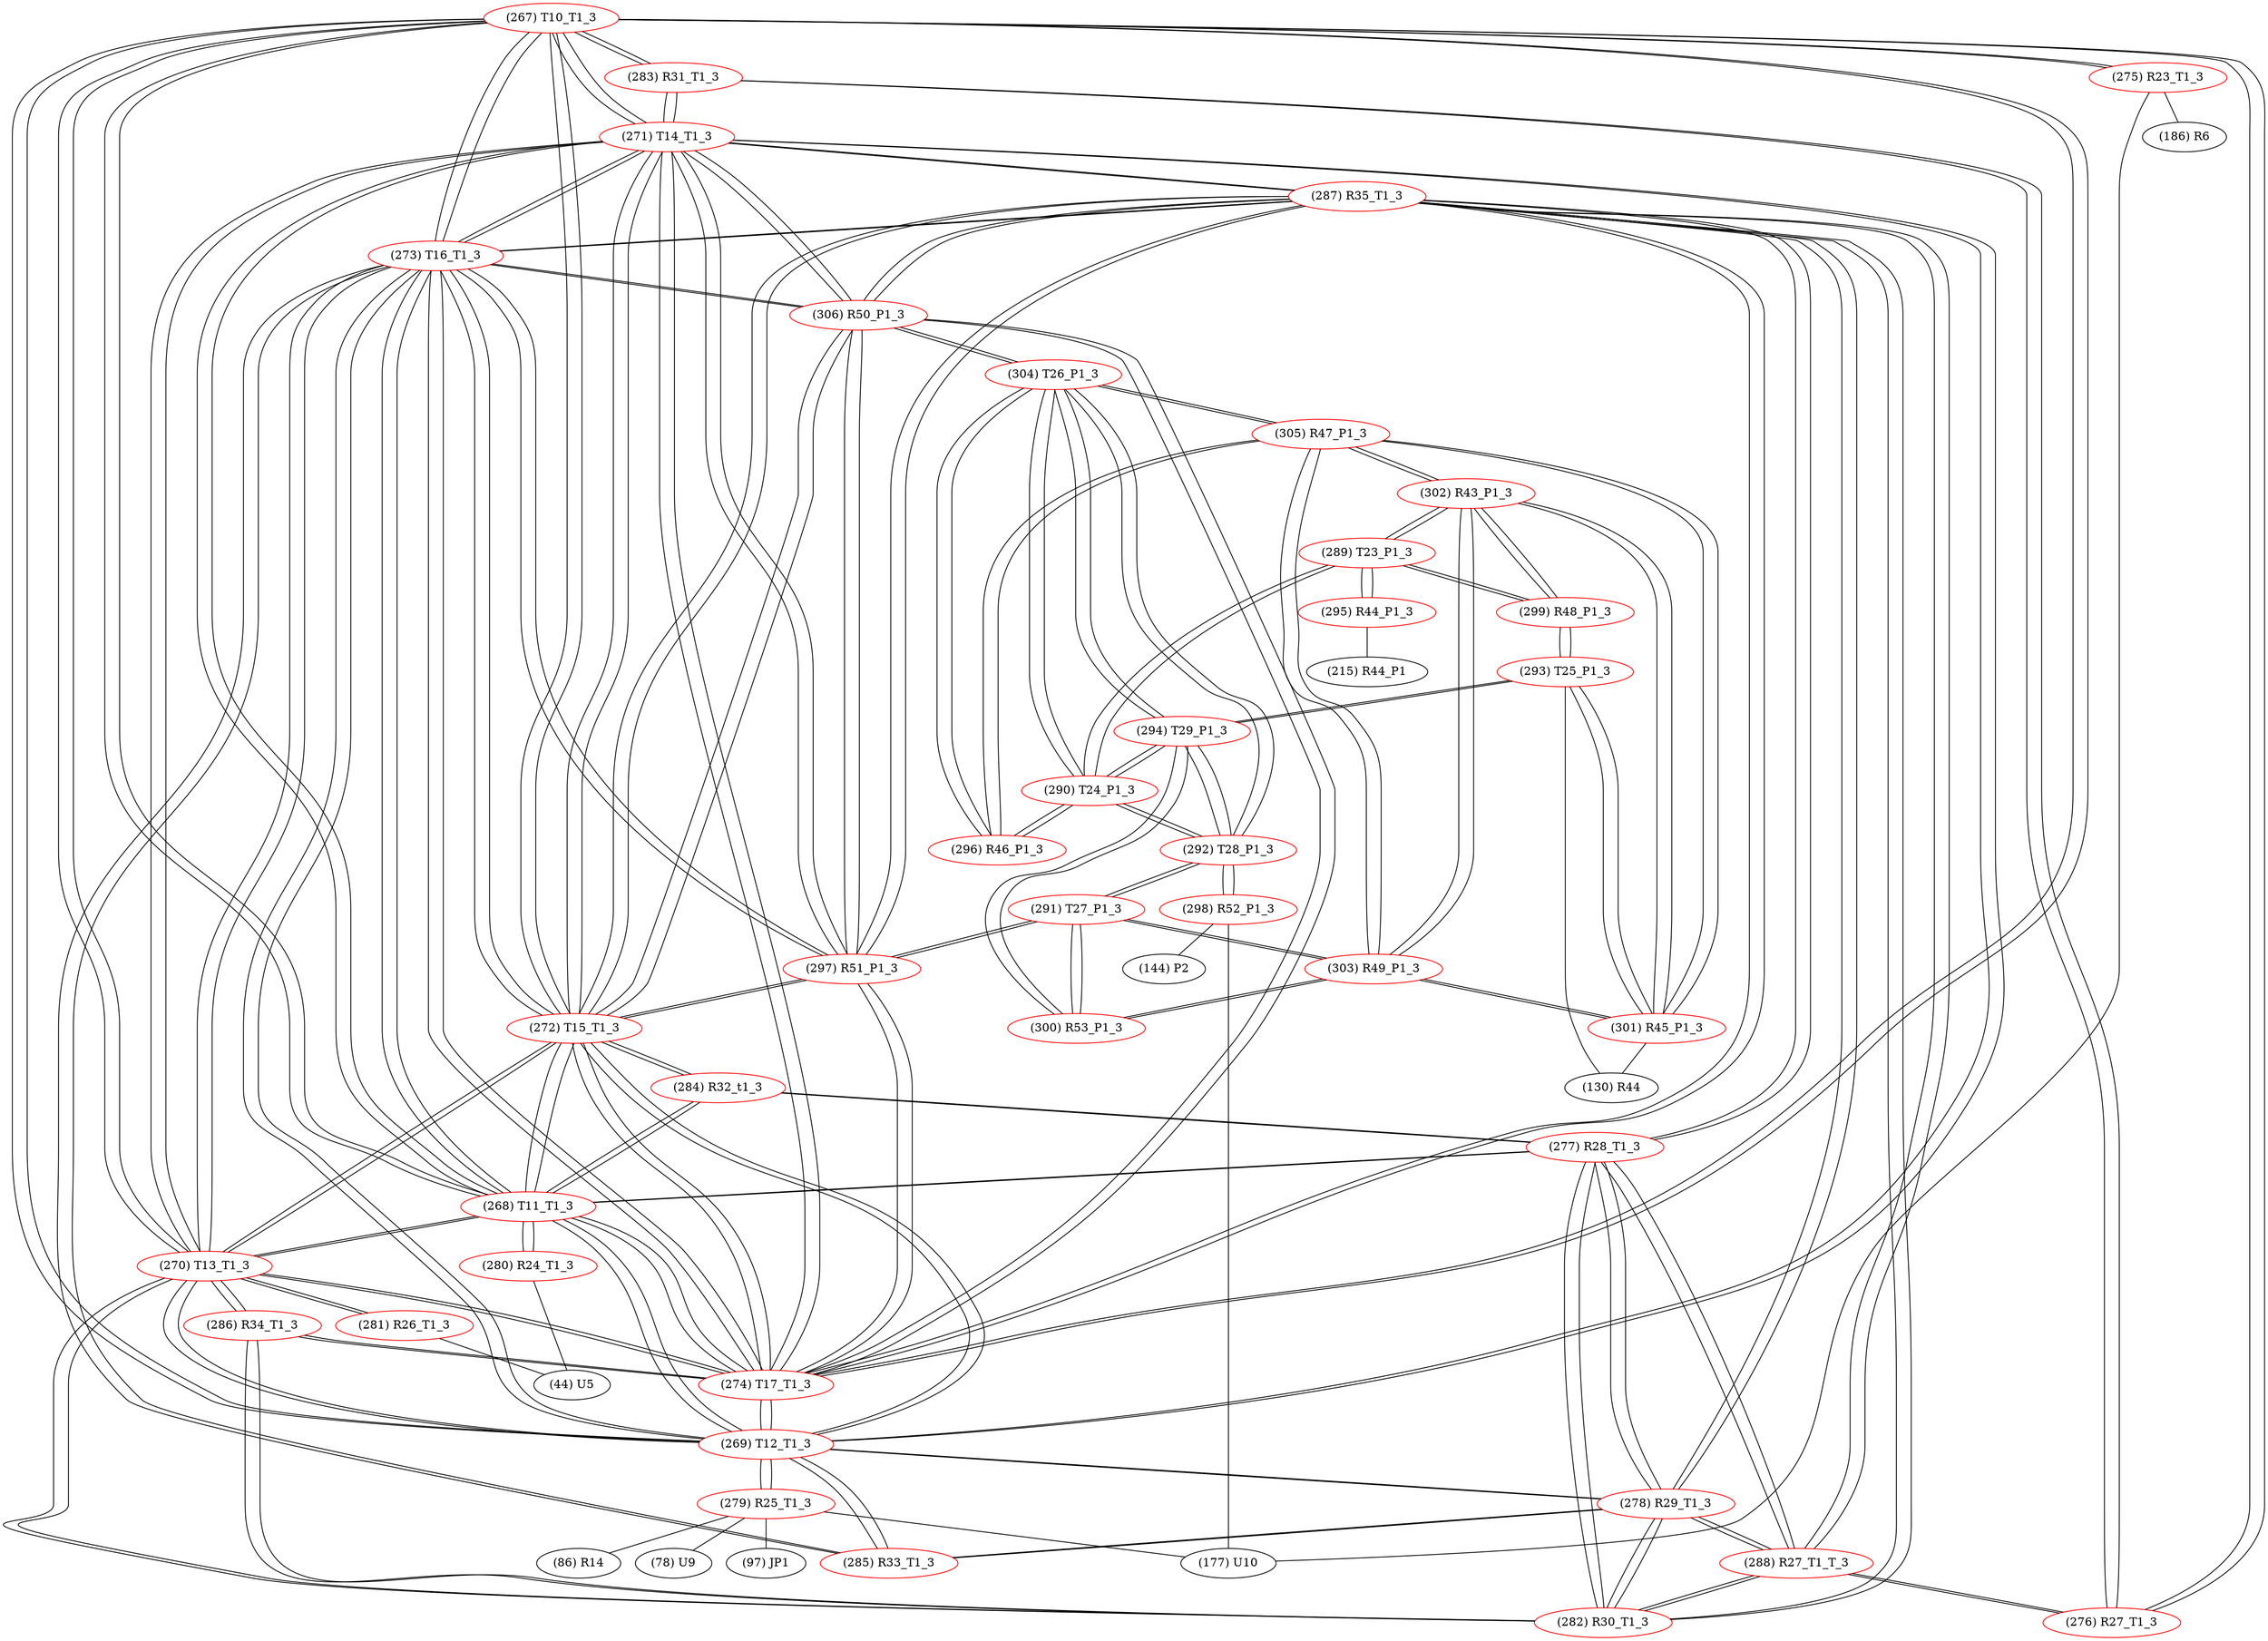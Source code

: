 graph {
	267 [label="(267) T10_T1_3" color=red]
	275 [label="(275) R23_T1_3"]
	283 [label="(283) R31_T1_3"]
	276 [label="(276) R27_T1_3"]
	273 [label="(273) T16_T1_3"]
	274 [label="(274) T17_T1_3"]
	272 [label="(272) T15_T1_3"]
	269 [label="(269) T12_T1_3"]
	271 [label="(271) T14_T1_3"]
	270 [label="(270) T13_T1_3"]
	268 [label="(268) T11_T1_3"]
	268 [label="(268) T11_T1_3" color=red]
	280 [label="(280) R24_T1_3"]
	277 [label="(277) R28_T1_3"]
	284 [label="(284) R32_t1_3"]
	267 [label="(267) T10_T1_3"]
	273 [label="(273) T16_T1_3"]
	274 [label="(274) T17_T1_3"]
	272 [label="(272) T15_T1_3"]
	269 [label="(269) T12_T1_3"]
	271 [label="(271) T14_T1_3"]
	270 [label="(270) T13_T1_3"]
	269 [label="(269) T12_T1_3" color=red]
	285 [label="(285) R33_T1_3"]
	278 [label="(278) R29_T1_3"]
	279 [label="(279) R25_T1_3"]
	267 [label="(267) T10_T1_3"]
	273 [label="(273) T16_T1_3"]
	274 [label="(274) T17_T1_3"]
	272 [label="(272) T15_T1_3"]
	271 [label="(271) T14_T1_3"]
	270 [label="(270) T13_T1_3"]
	268 [label="(268) T11_T1_3"]
	270 [label="(270) T13_T1_3" color=red]
	282 [label="(282) R30_T1_3"]
	286 [label="(286) R34_T1_3"]
	281 [label="(281) R26_T1_3"]
	267 [label="(267) T10_T1_3"]
	273 [label="(273) T16_T1_3"]
	274 [label="(274) T17_T1_3"]
	272 [label="(272) T15_T1_3"]
	269 [label="(269) T12_T1_3"]
	271 [label="(271) T14_T1_3"]
	268 [label="(268) T11_T1_3"]
	271 [label="(271) T14_T1_3" color=red]
	267 [label="(267) T10_T1_3"]
	273 [label="(273) T16_T1_3"]
	274 [label="(274) T17_T1_3"]
	272 [label="(272) T15_T1_3"]
	269 [label="(269) T12_T1_3"]
	270 [label="(270) T13_T1_3"]
	268 [label="(268) T11_T1_3"]
	283 [label="(283) R31_T1_3"]
	297 [label="(297) R51_P1_3"]
	306 [label="(306) R50_P1_3"]
	287 [label="(287) R35_T1_3"]
	272 [label="(272) T15_T1_3" color=red]
	284 [label="(284) R32_t1_3"]
	267 [label="(267) T10_T1_3"]
	273 [label="(273) T16_T1_3"]
	274 [label="(274) T17_T1_3"]
	269 [label="(269) T12_T1_3"]
	271 [label="(271) T14_T1_3"]
	270 [label="(270) T13_T1_3"]
	268 [label="(268) T11_T1_3"]
	297 [label="(297) R51_P1_3"]
	306 [label="(306) R50_P1_3"]
	287 [label="(287) R35_T1_3"]
	273 [label="(273) T16_T1_3" color=red]
	285 [label="(285) R33_T1_3"]
	267 [label="(267) T10_T1_3"]
	274 [label="(274) T17_T1_3"]
	272 [label="(272) T15_T1_3"]
	269 [label="(269) T12_T1_3"]
	271 [label="(271) T14_T1_3"]
	270 [label="(270) T13_T1_3"]
	268 [label="(268) T11_T1_3"]
	297 [label="(297) R51_P1_3"]
	306 [label="(306) R50_P1_3"]
	287 [label="(287) R35_T1_3"]
	274 [label="(274) T17_T1_3" color=red]
	286 [label="(286) R34_T1_3"]
	267 [label="(267) T10_T1_3"]
	273 [label="(273) T16_T1_3"]
	272 [label="(272) T15_T1_3"]
	269 [label="(269) T12_T1_3"]
	271 [label="(271) T14_T1_3"]
	270 [label="(270) T13_T1_3"]
	268 [label="(268) T11_T1_3"]
	297 [label="(297) R51_P1_3"]
	306 [label="(306) R50_P1_3"]
	287 [label="(287) R35_T1_3"]
	275 [label="(275) R23_T1_3" color=red]
	186 [label="(186) R6"]
	177 [label="(177) U10"]
	267 [label="(267) T10_T1_3"]
	276 [label="(276) R27_T1_3" color=red]
	267 [label="(267) T10_T1_3"]
	283 [label="(283) R31_T1_3"]
	288 [label="(288) R27_T1_T_3"]
	277 [label="(277) R28_T1_3" color=red]
	282 [label="(282) R30_T1_3"]
	287 [label="(287) R35_T1_3"]
	278 [label="(278) R29_T1_3"]
	288 [label="(288) R27_T1_T_3"]
	268 [label="(268) T11_T1_3"]
	284 [label="(284) R32_t1_3"]
	278 [label="(278) R29_T1_3" color=red]
	282 [label="(282) R30_T1_3"]
	287 [label="(287) R35_T1_3"]
	277 [label="(277) R28_T1_3"]
	288 [label="(288) R27_T1_T_3"]
	285 [label="(285) R33_T1_3"]
	269 [label="(269) T12_T1_3"]
	279 [label="(279) R25_T1_3" color=red]
	97 [label="(97) JP1"]
	86 [label="(86) R14"]
	177 [label="(177) U10"]
	78 [label="(78) U9"]
	269 [label="(269) T12_T1_3"]
	280 [label="(280) R24_T1_3" color=red]
	44 [label="(44) U5"]
	268 [label="(268) T11_T1_3"]
	281 [label="(281) R26_T1_3" color=red]
	44 [label="(44) U5"]
	270 [label="(270) T13_T1_3"]
	282 [label="(282) R30_T1_3" color=red]
	287 [label="(287) R35_T1_3"]
	278 [label="(278) R29_T1_3"]
	277 [label="(277) R28_T1_3"]
	288 [label="(288) R27_T1_T_3"]
	286 [label="(286) R34_T1_3"]
	270 [label="(270) T13_T1_3"]
	283 [label="(283) R31_T1_3" color=red]
	267 [label="(267) T10_T1_3"]
	276 [label="(276) R27_T1_3"]
	271 [label="(271) T14_T1_3"]
	284 [label="(284) R32_t1_3" color=red]
	272 [label="(272) T15_T1_3"]
	268 [label="(268) T11_T1_3"]
	277 [label="(277) R28_T1_3"]
	285 [label="(285) R33_T1_3" color=red]
	273 [label="(273) T16_T1_3"]
	278 [label="(278) R29_T1_3"]
	269 [label="(269) T12_T1_3"]
	286 [label="(286) R34_T1_3" color=red]
	274 [label="(274) T17_T1_3"]
	282 [label="(282) R30_T1_3"]
	270 [label="(270) T13_T1_3"]
	287 [label="(287) R35_T1_3" color=red]
	282 [label="(282) R30_T1_3"]
	278 [label="(278) R29_T1_3"]
	277 [label="(277) R28_T1_3"]
	288 [label="(288) R27_T1_T_3"]
	297 [label="(297) R51_P1_3"]
	306 [label="(306) R50_P1_3"]
	274 [label="(274) T17_T1_3"]
	273 [label="(273) T16_T1_3"]
	272 [label="(272) T15_T1_3"]
	271 [label="(271) T14_T1_3"]
	288 [label="(288) R27_T1_T_3" color=red]
	282 [label="(282) R30_T1_3"]
	287 [label="(287) R35_T1_3"]
	278 [label="(278) R29_T1_3"]
	277 [label="(277) R28_T1_3"]
	276 [label="(276) R27_T1_3"]
	289 [label="(289) T23_P1_3" color=red]
	299 [label="(299) R48_P1_3"]
	302 [label="(302) R43_P1_3"]
	290 [label="(290) T24_P1_3"]
	295 [label="(295) R44_P1_3"]
	290 [label="(290) T24_P1_3" color=red]
	304 [label="(304) T26_P1_3"]
	294 [label="(294) T29_P1_3"]
	292 [label="(292) T28_P1_3"]
	296 [label="(296) R46_P1_3"]
	289 [label="(289) T23_P1_3"]
	291 [label="(291) T27_P1_3" color=red]
	297 [label="(297) R51_P1_3"]
	292 [label="(292) T28_P1_3"]
	300 [label="(300) R53_P1_3"]
	303 [label="(303) R49_P1_3"]
	292 [label="(292) T28_P1_3" color=red]
	304 [label="(304) T26_P1_3"]
	290 [label="(290) T24_P1_3"]
	294 [label="(294) T29_P1_3"]
	298 [label="(298) R52_P1_3"]
	291 [label="(291) T27_P1_3"]
	293 [label="(293) T25_P1_3" color=red]
	294 [label="(294) T29_P1_3"]
	299 [label="(299) R48_P1_3"]
	301 [label="(301) R45_P1_3"]
	130 [label="(130) R44"]
	294 [label="(294) T29_P1_3" color=red]
	304 [label="(304) T26_P1_3"]
	290 [label="(290) T24_P1_3"]
	292 [label="(292) T28_P1_3"]
	293 [label="(293) T25_P1_3"]
	300 [label="(300) R53_P1_3"]
	295 [label="(295) R44_P1_3" color=red]
	215 [label="(215) R44_P1"]
	289 [label="(289) T23_P1_3"]
	296 [label="(296) R46_P1_3" color=red]
	304 [label="(304) T26_P1_3"]
	305 [label="(305) R47_P1_3"]
	290 [label="(290) T24_P1_3"]
	297 [label="(297) R51_P1_3" color=red]
	291 [label="(291) T27_P1_3"]
	306 [label="(306) R50_P1_3"]
	274 [label="(274) T17_T1_3"]
	287 [label="(287) R35_T1_3"]
	273 [label="(273) T16_T1_3"]
	272 [label="(272) T15_T1_3"]
	271 [label="(271) T14_T1_3"]
	298 [label="(298) R52_P1_3" color=red]
	144 [label="(144) P2"]
	177 [label="(177) U10"]
	292 [label="(292) T28_P1_3"]
	299 [label="(299) R48_P1_3" color=red]
	293 [label="(293) T25_P1_3"]
	289 [label="(289) T23_P1_3"]
	302 [label="(302) R43_P1_3"]
	300 [label="(300) R53_P1_3" color=red]
	294 [label="(294) T29_P1_3"]
	291 [label="(291) T27_P1_3"]
	303 [label="(303) R49_P1_3"]
	301 [label="(301) R45_P1_3" color=red]
	305 [label="(305) R47_P1_3"]
	302 [label="(302) R43_P1_3"]
	303 [label="(303) R49_P1_3"]
	293 [label="(293) T25_P1_3"]
	130 [label="(130) R44"]
	302 [label="(302) R43_P1_3" color=red]
	299 [label="(299) R48_P1_3"]
	289 [label="(289) T23_P1_3"]
	305 [label="(305) R47_P1_3"]
	301 [label="(301) R45_P1_3"]
	303 [label="(303) R49_P1_3"]
	303 [label="(303) R49_P1_3" color=red]
	305 [label="(305) R47_P1_3"]
	301 [label="(301) R45_P1_3"]
	302 [label="(302) R43_P1_3"]
	291 [label="(291) T27_P1_3"]
	300 [label="(300) R53_P1_3"]
	304 [label="(304) T26_P1_3" color=red]
	306 [label="(306) R50_P1_3"]
	290 [label="(290) T24_P1_3"]
	294 [label="(294) T29_P1_3"]
	292 [label="(292) T28_P1_3"]
	296 [label="(296) R46_P1_3"]
	305 [label="(305) R47_P1_3"]
	305 [label="(305) R47_P1_3" color=red]
	301 [label="(301) R45_P1_3"]
	302 [label="(302) R43_P1_3"]
	303 [label="(303) R49_P1_3"]
	304 [label="(304) T26_P1_3"]
	296 [label="(296) R46_P1_3"]
	306 [label="(306) R50_P1_3" color=red]
	304 [label="(304) T26_P1_3"]
	297 [label="(297) R51_P1_3"]
	274 [label="(274) T17_T1_3"]
	287 [label="(287) R35_T1_3"]
	273 [label="(273) T16_T1_3"]
	272 [label="(272) T15_T1_3"]
	271 [label="(271) T14_T1_3"]
	267 -- 275
	267 -- 283
	267 -- 276
	267 -- 273
	267 -- 274
	267 -- 272
	267 -- 269
	267 -- 271
	267 -- 270
	267 -- 268
	268 -- 280
	268 -- 277
	268 -- 284
	268 -- 267
	268 -- 273
	268 -- 274
	268 -- 272
	268 -- 269
	268 -- 271
	268 -- 270
	269 -- 285
	269 -- 278
	269 -- 279
	269 -- 267
	269 -- 273
	269 -- 274
	269 -- 272
	269 -- 271
	269 -- 270
	269 -- 268
	270 -- 282
	270 -- 286
	270 -- 281
	270 -- 267
	270 -- 273
	270 -- 274
	270 -- 272
	270 -- 269
	270 -- 271
	270 -- 268
	271 -- 267
	271 -- 273
	271 -- 274
	271 -- 272
	271 -- 269
	271 -- 270
	271 -- 268
	271 -- 283
	271 -- 297
	271 -- 306
	271 -- 287
	272 -- 284
	272 -- 267
	272 -- 273
	272 -- 274
	272 -- 269
	272 -- 271
	272 -- 270
	272 -- 268
	272 -- 297
	272 -- 306
	272 -- 287
	273 -- 285
	273 -- 267
	273 -- 274
	273 -- 272
	273 -- 269
	273 -- 271
	273 -- 270
	273 -- 268
	273 -- 297
	273 -- 306
	273 -- 287
	274 -- 286
	274 -- 267
	274 -- 273
	274 -- 272
	274 -- 269
	274 -- 271
	274 -- 270
	274 -- 268
	274 -- 297
	274 -- 306
	274 -- 287
	275 -- 186
	275 -- 177
	275 -- 267
	276 -- 267
	276 -- 283
	276 -- 288
	277 -- 282
	277 -- 287
	277 -- 278
	277 -- 288
	277 -- 268
	277 -- 284
	278 -- 282
	278 -- 287
	278 -- 277
	278 -- 288
	278 -- 285
	278 -- 269
	279 -- 97
	279 -- 86
	279 -- 177
	279 -- 78
	279 -- 269
	280 -- 44
	280 -- 268
	281 -- 44
	281 -- 270
	282 -- 287
	282 -- 278
	282 -- 277
	282 -- 288
	282 -- 286
	282 -- 270
	283 -- 267
	283 -- 276
	283 -- 271
	284 -- 272
	284 -- 268
	284 -- 277
	285 -- 273
	285 -- 278
	285 -- 269
	286 -- 274
	286 -- 282
	286 -- 270
	287 -- 282
	287 -- 278
	287 -- 277
	287 -- 288
	287 -- 297
	287 -- 306
	287 -- 274
	287 -- 273
	287 -- 272
	287 -- 271
	288 -- 282
	288 -- 287
	288 -- 278
	288 -- 277
	288 -- 276
	289 -- 299
	289 -- 302
	289 -- 290
	289 -- 295
	290 -- 304
	290 -- 294
	290 -- 292
	290 -- 296
	290 -- 289
	291 -- 297
	291 -- 292
	291 -- 300
	291 -- 303
	292 -- 304
	292 -- 290
	292 -- 294
	292 -- 298
	292 -- 291
	293 -- 294
	293 -- 299
	293 -- 301
	293 -- 130
	294 -- 304
	294 -- 290
	294 -- 292
	294 -- 293
	294 -- 300
	295 -- 215
	295 -- 289
	296 -- 304
	296 -- 305
	296 -- 290
	297 -- 291
	297 -- 306
	297 -- 274
	297 -- 287
	297 -- 273
	297 -- 272
	297 -- 271
	298 -- 144
	298 -- 177
	298 -- 292
	299 -- 293
	299 -- 289
	299 -- 302
	300 -- 294
	300 -- 291
	300 -- 303
	301 -- 305
	301 -- 302
	301 -- 303
	301 -- 293
	301 -- 130
	302 -- 299
	302 -- 289
	302 -- 305
	302 -- 301
	302 -- 303
	303 -- 305
	303 -- 301
	303 -- 302
	303 -- 291
	303 -- 300
	304 -- 306
	304 -- 290
	304 -- 294
	304 -- 292
	304 -- 296
	304 -- 305
	305 -- 301
	305 -- 302
	305 -- 303
	305 -- 304
	305 -- 296
	306 -- 304
	306 -- 297
	306 -- 274
	306 -- 287
	306 -- 273
	306 -- 272
	306 -- 271
}